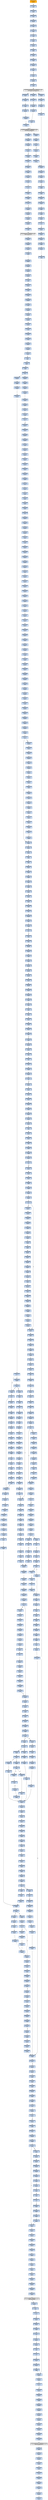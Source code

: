 strict digraph G {
	graph [bgcolor=transparent,
		name=G
	];
	node [color=lightsteelblue,
		fillcolor=lightsteelblue,
		shape=rectangle,
		style=filled
	];
	"0x00591ea0"	[label="0x00591ea0
jb"];
	"0x00591ed3"	[label="0x00591ed3
movl"];
	"0x00591ea0" -> "0x00591ed3"	[color="#000000",
		label=T];
	"0x00591ea2"	[label="0x00591ea2
movl"];
	"0x00591ea0" -> "0x00591ea2"	[color="#000000",
		label=F];
	"0x00591855"	[label="0x00591855
movl"];
	"0x0059185c"	[label="0x0059185c
cmpl"];
	"0x00591855" -> "0x0059185c"	[color="#000000"];
	"0x00591a3b"	[label="0x00591a3b
jae"];
	"0x00591a3d"	[label="0x00591a3d
movl"];
	"0x00591a3b" -> "0x00591a3d"	[color="#000000",
		label=F];
	"0x00591a44"	[label="0x00591a44
cmpl"];
	"0x00591a3b" -> "0x00591a44"	[color="#000000",
		label=T];
	"0x00591001"	[color=lightgrey,
		fillcolor=orange,
		label="0x00591001
pusha"];
	"0x00591002"	[label="0x00591002
call"];
	"0x00591001" -> "0x00591002"	[color="#000000"];
	"0x005917fb"	[label="0x005917fb
subl"];
	"0x005917fd"	[label="0x005917fd
andl"];
	"0x005917fb" -> "0x005917fd"	[color="#000000"];
	"0x00591943"	[label="0x00591943
cmpl"];
	"0x00591949"	[label="0x00591949
je"];
	"0x00591943" -> "0x00591949"	[color="#000000"];
	"0x005919be"	[label="0x005919be
movl"];
	"0x005919c0"	[label="0x005919c0
movb"];
	"0x005919be" -> "0x005919c0"	[color="#000000"];
	"0x00591d3c"	[label="0x00591d3c
movl"];
	"0x00591d3e"	[label="0x00591d3e
movl"];
	"0x00591d3c" -> "0x00591d3e"	[color="#000000"];
	"0x00591a5f"	[label="0x00591a5f
movl"];
	"0x00591a62"	[label="0x00591a62
movl"];
	"0x00591a5f" -> "0x00591a62"	[color="#000000"];
	"0x00591cff"	[label="0x00591cff
ret"];
	"0x00591e18"	[label="0x00591e18
movb"];
	"0x00591cff" -> "0x00591e18"	[color="#000000"];
	"0x00591a9b"	[label="0x00591a9b
movb"];
	"0x00591cff" -> "0x00591a9b"	[color="#000000"];
	"0x00591e46"	[label="0x00591e46
movl"];
	"0x00591e49"	[label="0x00591e49
movl"];
	"0x00591e46" -> "0x00591e49"	[color="#000000"];
	"0x00591931"	[label="0x00591931
movl"];
	"0x00591935"	[label="0x00591935
movl"];
	"0x00591931" -> "0x00591935"	[color="#000000"];
	GETMODULEHANDLEA_KERNEL32_DLL	[color=lightgrey,
		fillcolor=lightgrey,
		label="GETMODULEHANDLEA_KERNEL32_DLL
GETMODULEHANDLEA"];
	"0x00591287"	[label="0x00591287
testl"];
	GETMODULEHANDLEA_KERNEL32_DLL -> "0x00591287"	[color="#000000"];
	"0x00416b52"	[label="0x00416b52
testl"];
	GETMODULEHANDLEA_KERNEL32_DLL -> "0x00416b52"	[color="#000000"];
	"0x00591042"	[label="0x00591042
movl"];
	GETMODULEHANDLEA_KERNEL32_DLL -> "0x00591042"	[color="#000000"];
	"0x00591cf8"	[label="0x00591cf8
popl"];
	"0x00591cf9"	[label="0x00591cf9
subl"];
	"0x00591cf8" -> "0x00591cf9"	[color="#000000"];
	"0x00591a65"	[label="0x00591a65
movl"];
	"0x00591a6a"	[label="0x00591a6a
subl"];
	"0x00591a65" -> "0x00591a6a"	[color="#000000"];
	"0x005917ad"	[label="0x005917ad
pushl"];
	"0x005917ae"	[label="0x005917ae
cmpl"];
	"0x005917ad" -> "0x005917ae"	[color="#000000"];
	"0x00591b57"	[label="0x00591b57
movl"];
	"0x00591b59"	[label="0x00591b59
stosb"];
	"0x00591b57" -> "0x00591b59"	[color="#000000"];
	"0x0059111f"	[label="0x0059111f
orl"];
	"0x00591121"	[label="0x00591121
je"];
	"0x0059111f" -> "0x00591121"	[color="#000000"];
	"0x00591375"	[label="0x00591375
movl"];
	"0x00591378"	[label="0x00591378
movl"];
	"0x00591375" -> "0x00591378"	[color="#000000"];
	"0x00591939"	[label="0x00591939
movl"];
	"0x00591935" -> "0x00591939"	[color="#000000"];
	"0x00591ee9"	[label="0x00591ee9
movl"];
	"0x00591eec"	[label="0x00591eec
subl"];
	"0x00591ee9" -> "0x00591eec"	[color="#000000"];
	"0x00591a09"	[label="0x00591a09
movl"];
	"0x00591a0f"	[label="0x00591a0f
movl"];
	"0x00591a09" -> "0x00591a0f"	[color="#000000"];
	"0x00591183"	[label="0x00591183
pushl"];
	"0x00591189"	[label="0x00591189
call"];
	"0x00591183" -> "0x00591189"	[color="#000000"];
	"0x0059139d"	[label="0x0059139d
pushl"];
	"0x0059139e"	[label="0x0059139e
call"];
	"0x0059139d" -> "0x0059139e"	[color="#000000"];
	"0x005919bc"	[label="0x005919bc
jb"];
	"0x005919bc" -> "0x005919be"	[color="#000000",
		label=F];
	"0x005919ee"	[label="0x005919ee
movl"];
	"0x005919bc" -> "0x005919ee"	[color="#000000",
		label=T];
	VIRTUALPROTECT_KERNEL32_DLL	[color=lightgrey,
		fillcolor=lightgrey,
		label="VIRTUALPROTECT_KERNEL32_DLL
VIRTUALPROTECT"];
	"0x005913ff"	[label="0x005913ff
popl"];
	VIRTUALPROTECT_KERNEL32_DLL -> "0x005913ff"	[color="#000000"];
	"0x00591aa8"	[label="0x00591aa8
addl"];
	"0x00591aab"	[label="0x00591aab
shll"];
	"0x00591aa8" -> "0x00591aab"	[color="#000000"];
	"0x005912b1"	[label="0x005912b1
addl"];
	"0x005912b3"	[label="0x005912b3
addl"];
	"0x005912b1" -> "0x005912b3"	[color="#000000"];
	"0x00591cf9" -> "0x00591cff"	[color="#000000"];
	"0x005912ee"	[label="0x005912ee
testl"];
	"0x005912f0"	[label="0x005912f0
popl"];
	"0x005912ee" -> "0x005912f0"	[color="#000000"];
	"0x00591f5b"	[label="0x00591f5b
addl"];
	"0x00591f5d"	[label="0x00591f5d
movl"];
	"0x00591f5b" -> "0x00591f5d"	[color="#000000"];
	"0x0059110e"	[label="0x0059110e
pushl"];
	"0x0059110f"	[label="0x0059110f
pushl"];
	"0x0059110e" -> "0x0059110f"	[color="#000000"];
	"0x0059105f"	[label="0x0059105f
leal"];
	"0x00591062"	[label="0x00591062
jmp"];
	"0x0059105f" -> "0x00591062"	[color="#000000"];
	"0x00591058"	[label="0x00591058
scasb"];
	"0x00591059"	[label="0x00591059
jne"];
	"0x00591058" -> "0x00591059"	[color="#000000"];
	"0x00591e1f"	[label="0x00591e1f
popl"];
	"0x00591e20"	[label="0x00591e20
testb"];
	"0x00591e1f" -> "0x00591e20"	[color="#000000"];
	"0x00591f7a"	[label="0x00591f7a
movl"];
	"0x00591f7e"	[label="0x00591f7e
movl"];
	"0x00591f7a" -> "0x00591f7e"	[color="#000000"];
	"0x00591bb6"	[label="0x00591bb6
jne"];
	"0x00591bc3"	[label="0x00591bc3
xorl"];
	"0x00591bb6" -> "0x00591bc3"	[color="#000000",
		label=T];
	"0x00591abd"	[label="0x00591abd
pushl"];
	"0x00591ac2"	[label="0x00591ac2
call"];
	"0x00591abd" -> "0x00591ac2"	[color="#000000"];
	"0x005917ce"	[label="0x005917ce
andl"];
	"0x005917d4"	[label="0x005917d4
orl"];
	"0x005917ce" -> "0x005917d4"	[color="#000000"];
	"0x00591a86"	[label="0x00591a86
pushl"];
	"0x00591a87"	[label="0x00591a87
movl"];
	"0x00591a86" -> "0x00591a87"	[color="#000000"];
	"0x005919e6"	[label="0x005919e6
movl"];
	"0x005919e9"	[label="0x005919e9
cmpl"];
	"0x005919e6" -> "0x005919e9"	[color="#000000"];
	"0x0059193d"	[label="0x0059193d
jge"];
	"0x00591939" -> "0x0059193d"	[color="#000000"];
	"0x005919b5"	[label="0x005919b5
pushl"];
	"0x005919b6"	[label="0x005919b6
movl"];
	"0x005919b5" -> "0x005919b6"	[color="#000000"];
	"0x005912f1"	[label="0x005912f1
jne"];
	"0x00591365"	[label="0x00591365
movl"];
	"0x005912f1" -> "0x00591365"	[color="#000000",
		label=T];
	"0x00591a58"	[label="0x00591a58
movl"];
	"0x00591a5a"	[label="0x00591a5a
movl"];
	"0x00591a58" -> "0x00591a5a"	[color="#000000"];
	"0x00591416"	[label="0x00591416
jne"];
	"0x00591420"	[label="0x00591420
pushl"];
	"0x00591416" -> "0x00591420"	[color="#000000",
		label=T];
	"0x00591907"	[label="0x00591907
movw"];
	"0x0059190a"	[label="0x0059190a
shrl"];
	"0x00591907" -> "0x0059190a"	[color="#000000"];
	"0x00591a8b"	[label="0x00591a8b
xorl"];
	"0x00591a8d"	[label="0x00591a8d
leal"];
	"0x00591a8b" -> "0x00591a8d"	[color="#000000"];
	VIRTUALFREE_KERNEL32_DLL	[color=lightgrey,
		fillcolor=lightgrey,
		label="VIRTUALFREE_KERNEL32_DLL
VIRTUALFREE"];
	"0x005911a8"	[label="0x005911a8
movl"];
	VIRTUALFREE_KERNEL32_DLL -> "0x005911a8"	[color="#000000"];
	"0x00591b72"	[label="0x00591b72
pushl"];
	"0x00591b74"	[label="0x00591b74
movl"];
	"0x00591b72" -> "0x00591b74"	[color="#000000"];
	"0x005919d3"	[label="0x005919d3
andl"];
	"0x005919d9"	[label="0x005919d9
orl"];
	"0x005919d3" -> "0x005919d9"	[color="#000000"];
	"0x0059198f"	[label="0x0059198f
leal"];
	"0x00591993"	[label="0x00591993
incl"];
	"0x0059198f" -> "0x00591993"	[color="#000000"];
	"0x005919a4"	[label="0x005919a4
movb"];
	"0x005919a6"	[label="0x005919a6
popl"];
	"0x005919a4" -> "0x005919a6"	[color="#000000"];
	"0x005918f8"	[label="0x005918f8
movb"];
	"0x005918fa"	[label="0x005918fa
movl"];
	"0x005918f8" -> "0x005918fa"	[color="#000000"];
	"0x00591a42"	[label="0x00591a42
jmp"];
	"0x00591a3d" -> "0x00591a42"	[color="#000000"];
	"0x005917bd"	[label="0x005917bd
incl"];
	"0x005917be"	[label="0x005917be
movb"];
	"0x005917bd" -> "0x005917be"	[color="#000000"];
	"0x00591806"	[label="0x00591806
popl"];
	"0x00591807"	[label="0x00591807
movl"];
	"0x00591806" -> "0x00591807"	[color="#000000"];
	"0x00591a11"	[label="0x00591a11
shrl"];
	"0x00591a0f" -> "0x00591a11"	[color="#000000"];
	"0x00591a6f"	[label="0x00591a6f
shrl"];
	"0x00591a71"	[label="0x00591a71
movl"];
	"0x00591a6f" -> "0x00591a71"	[color="#000000"];
	"0x0059188e"	[label="0x0059188e
movl"];
	"0x00591892"	[label="0x00591892
movl"];
	"0x0059188e" -> "0x00591892"	[color="#000000"];
	"0x00591f16"	[label="0x00591f16
movl"];
	"0x00591f1c"	[label="0x00591f1c
movl"];
	"0x00591f16" -> "0x00591f1c"	[color="#000000"];
	"0x00591e29"	[label="0x00591e29
jb"];
	"0x00591e9c"	[label="0x00591e9c
cmpl"];
	"0x00591e29" -> "0x00591e9c"	[color="#000000",
		label=T];
	"0x00591e2b"	[label="0x00591e2b
movl"];
	"0x00591e29" -> "0x00591e2b"	[color="#000000",
		label=F];
	"0x0059199d"	[label="0x0059199d
cmpl"];
	"0x0059199f"	[label="0x0059199f
jb"];
	"0x0059199d" -> "0x0059199f"	[color="#000000"];
	"0x0059105b"	[label="0x0059105b
cmpb"];
	"0x00591059" -> "0x0059105b"	[color="#000000",
		label=F];
	"0x00591f45"	[label="0x00591f45
jae"];
	"0x00591f47"	[label="0x00591f47
movl"];
	"0x00591f45" -> "0x00591f47"	[color="#000000",
		label=F];
	"0x005910be"	[label="0x005910be
call"];
	VIRTUALALLOC_KERNEL32_DLL	[color=lightgrey,
		fillcolor=lightgrey,
		label="VIRTUALALLOC_KERNEL32_DLL
VIRTUALALLOC"];
	"0x005910be" -> VIRTUALALLOC_KERNEL32_DLL	[color="#000000"];
	"0x0059189a"	[label="0x0059189a
movl"];
	"0x0059189e"	[label="0x0059189e
leal"];
	"0x0059189a" -> "0x0059189e"	[color="#000000"];
	"0x00591996"	[label="0x00591996
movl"];
	"0x0059199c"	[label="0x0059199c
incl"];
	"0x00591996" -> "0x0059199c"	[color="#000000"];
	"0x0059117b"	[label="0x0059117b
popl"];
	"0x0059117c"	[label="0x0059117c
pushl"];
	"0x0059117b" -> "0x0059117c"	[color="#000000"];
	"0x00591802"	[label="0x00591802
shrl"];
	"0x005917fd" -> "0x00591802"	[color="#000000"];
	"0x0059104d"	[label="0x0059104d
pushl"];
	"0x0059104e"	[label="0x0059104e
pushl"];
	"0x0059104d" -> "0x0059104e"	[color="#000000"];
	"0x0059124f"	[label="0x0059124f
orl"];
	"0x00591251"	[label="0x00591251
je"];
	"0x0059124f" -> "0x00591251"	[color="#000000"];
	"0x00591103"	[label="0x00591103
cmpb"];
	"0x00591106"	[label="0x00591106
jne"];
	"0x00591103" -> "0x00591106"	[color="#000000"];
	"0x00591367"	[label="0x00591367
addl"];
	"0x00591365" -> "0x00591367"	[color="#000000"];
	"0x00591e78"	[label="0x00591e78
movl"];
	"0x00591e7d"	[label="0x00591e7d
movl"];
	"0x00591e78" -> "0x00591e7d"	[color="#000000"];
	"0x00591161"	[label="0x00591161
movl"];
	"0x00591163"	[label="0x00591163
addl"];
	"0x00591161" -> "0x00591163"	[color="#000000"];
	"0x005919fb"	[label="0x005919fb
shrl"];
	"0x005919fd"	[label="0x005919fd
movl"];
	"0x005919fb" -> "0x005919fd"	[color="#000000"];
	"0x00591a6c"	[label="0x00591a6c
subl"];
	"0x00591a6e"	[label="0x00591a6e
popl"];
	"0x00591a6c" -> "0x00591a6e"	[color="#000000"];
	"0x005919b1"	[label="0x005919b1
pushl"];
	"0x005919b2"	[label="0x005919b2
pushl"];
	"0x005919b1" -> "0x005919b2"	[color="#000000"];
	"0x00591ba8"	[label="0x00591ba8
leal"];
	"0x00591bac"	[label="0x00591bac
pushl"];
	"0x00591ba8" -> "0x00591bac"	[color="#000000"];
	"0x00591f61"	[label="0x00591f61
movl"];
	"0x00591f63"	[label="0x00591f63
jmp"];
	"0x00591f61" -> "0x00591f63"	[color="#000000"];
	"0x005918dc"	[label="0x005918dc
movl"];
	"0x005918e0"	[label="0x005918e0
movl"];
	"0x005918dc" -> "0x005918e0"	[color="#000000"];
	"0x00591e18" -> "0x00591e1f"	[color="#000000"];
	"0x00591014"	[label="0x00591014
popl"];
	"0x00591015"	[label="0x00591015
movl"];
	"0x00591014" -> "0x00591015"	[color="#000000"];
	"0x00591e5c"	[label="0x00591e5c
cmpl"];
	"0x00591e5f"	[label="0x00591e5f
movl"];
	"0x00591e5c" -> "0x00591e5f"	[color="#000000"];
	"0x00591110"	[label="0x00591110
pushl"];
	"0x0059110f" -> "0x00591110"	[color="#000000"];
	"0x005912aa"	[label="0x005912aa
testl"];
	"0x005912ac"	[label="0x005912ac
jne"];
	"0x005912aa" -> "0x005912ac"	[color="#000000"];
	"0x0059180f"	[label="0x0059180f
movl"];
	"0x00591813"	[label="0x00591813
movl"];
	"0x0059180f" -> "0x00591813"	[color="#000000"];
	"0x00591b12"	[label="0x00591b12
movl"];
	"0x00591b14"	[label="0x00591b14
movl"];
	"0x00591b12" -> "0x00591b14"	[color="#000000"];
	"0x00591111"	[label="0x00591111
pushl"];
	"0x00591110" -> "0x00591111"	[color="#000000"];
	"0x005912a8"	[label="0x005912a8
movl"];
	"0x005912a8" -> "0x005912aa"	[color="#000000"];
	"0x00591189" -> VIRTUALFREE_KERNEL32_DLL	[color="#000000"];
	"0x00591172"	[label="0x00591172
repz"];
	"0x00591174"	[label="0x00591174
movl"];
	"0x00591172" -> "0x00591174"	[color="#000000"];
	"0x005918a1"	[label="0x005918a1
movl"];
	"0x005918a5"	[label="0x005918a5
movl"];
	"0x005918a1" -> "0x005918a5"	[color="#000000"];
	"0x00591e90"	[label="0x00591e90
call"];
	"0x005919b0"	[label="0x005919b0
pushl"];
	"0x00591e90" -> "0x005919b0"	[color="#000000"];
	"0x0059185e"	[label="0x0059185e
movl"];
	"0x0059185c" -> "0x0059185e"	[color="#000000"];
	"0x005910fb"	[label="0x005910fb
pushl"];
	"0x005910fc"	[label="0x005910fc
call"];
	"0x005910fb" -> "0x005910fc"	[color="#000000"];
	"0x00591a4e"	[label="0x00591a4e
jmp"];
	"0x00591a4e" -> "0x00591a58"	[color="#000000"];
	"0x00591f03"	[label="0x00591f03
testl"];
	"0x00591f05"	[label="0x00591f05
je"];
	"0x00591f03" -> "0x00591f05"	[color="#000000"];
	"0x00416b5c"	[label="0x00416b5c
call"];
	GETPROCADDRESS_KERNEL32_DLL	[color=lightgrey,
		fillcolor=lightgrey,
		label="GETPROCADDRESS_KERNEL32_DLL
GETPROCADDRESS"];
	"0x00416b5c" -> GETPROCADDRESS_KERNEL32_DLL	[color="#000000"];
	"0x00591ca3"	[label="0x00591ca3
testb"];
	"0x00591ca5"	[label="0x00591ca5
jne"];
	"0x00591ca3" -> "0x00591ca5"	[color="#000000"];
	"0x00591a6a" -> "0x00591a6c"	[color="#000000"];
	"0x00591a75"	[label="0x00591a75
addl"];
	"0x00591a71" -> "0x00591a75"	[color="#000000"];
	"0x005911c6"	[label="0x005911c6
subl"];
	"0x005911c8"	[label="0x005911c8
je"];
	"0x005911c6" -> "0x005911c8"	[color="#000000"];
	"0x005917eb"	[label="0x005917eb
movl"];
	"0x005917ee"	[label="0x005917ee
movl"];
	"0x005917eb" -> "0x005917ee"	[color="#000000"];
	"0x00591b6c"	[label="0x00591b6c
pushl"];
	"0x00591b6d"	[label="0x00591b6d
pushl"];
	"0x00591b6c" -> "0x00591b6d"	[color="#000000"];
	"0x00591ab3"	[label="0x00591ab3
jb"];
	"0x00591ab5"	[label="0x00591ab5
movl"];
	"0x00591ab3" -> "0x00591ab5"	[color="#000000",
		label=F];
	"0x00591cf2"	[label="0x00591cf2
call"];
	"0x00591cf2" -> "0x00591cf8"	[color="#000000"];
	"0x00591ee0"	[label="0x00591ee0
addl"];
	"0x00591ee2"	[label="0x00591ee2
shrl"];
	"0x00591ee0" -> "0x00591ee2"	[color="#000000"];
	"0x0059126f"	[label="0x0059126f
addl"];
	"0x00591271"	[label="0x00591271
movl"];
	"0x0059126f" -> "0x00591271"	[color="#000000"];
	"0x005910a1"	[label="0x005910a1
leal"];
	"0x005910a7"	[label="0x005910a7
cmpl"];
	"0x005910a1" -> "0x005910a7"	[color="#000000"];
	"0x00591cea"	[label="0x00591cea
popl"];
	"0x00591ceb"	[label="0x00591ceb
addl"];
	"0x00591cea" -> "0x00591ceb"	[color="#000000"];
	"0x0059186d"	[label="0x0059186d
leal"];
	"0x00591871"	[label="0x00591871
incl"];
	"0x0059186d" -> "0x00591871"	[color="#000000"];
	"0x005917e5"	[label="0x005917e5
jae"];
	"0x005917e7"	[label="0x005917e7
popl"];
	"0x005917e5" -> "0x005917e7"	[color="#000000",
		label=F];
	"0x0059105d"	[label="0x0059105d
jne"];
	"0x0059105b" -> "0x0059105d"	[color="#000000"];
	"0x005917a8"	[label="0x005917a8
movl"];
	"0x005917a8" -> "0x005917ad"	[color="#000000"];
	"0x00591872"	[label="0x00591872
incl"];
	"0x00591873"	[label="0x00591873
cmpl"];
	"0x00591872" -> "0x00591873"	[color="#000000"];
	"0x005918fe"	[label="0x005918fe
movl"];
	"0x00591900"	[label="0x00591900
movl"];
	"0x005918fe" -> "0x00591900"	[color="#000000"];
	"0x0059101a"	[label="0x0059101a
addl"];
	"0x0059101c"	[label="0x0059101c
subl"];
	"0x0059101a" -> "0x0059101c"	[color="#000000"];
	"0x005917f4"	[label="0x005917f4
shrl"];
	"0x005917f6"	[label="0x005917f6
movl"];
	"0x005917f4" -> "0x005917f6"	[color="#000000"];
	"0x0059198b"	[label="0x0059198b
movl"];
	"0x0059198b" -> "0x0059198f"	[color="#000000"];
	"0x005919e4"	[label="0x005919e4
movl"];
	"0x005919e4" -> "0x005919e6"	[color="#000000"];
	"0x00591f6e"	[label="0x00591f6e
je"];
	"0x00591f70"	[label="0x00591f70
cmpl"];
	"0x00591f6e" -> "0x00591f70"	[color="#000000",
		label=F];
	"0x00591871" -> "0x00591872"	[color="#000000"];
	"0x00591eab"	[label="0x00591eab
movb"];
	"0x00591ead"	[label="0x00591ead
incl"];
	"0x00591eab" -> "0x00591ead"	[color="#000000"];
	"0x00591b76"	[label="0x00591b76
call"];
	"0x00591b74" -> "0x00591b76"	[color="#000000"];
	"0x005917e3"	[label="0x005917e3
cmpl"];
	"0x005917e3" -> "0x005917e5"	[color="#000000"];
	"0x00591108"	[label="0x00591108
incb"];
	"0x00591108" -> "0x0059110e"	[color="#000000"];
	"0x00591106" -> "0x00591108"	[color="#000000",
		label=F];
	"0x00591155"	[label="0x00591155
jmp"];
	"0x00591106" -> "0x00591155"	[color="#000000",
		label=T];
	"0x005917a4"	[label="0x005917a4
pushl"];
	"0x00591b76" -> "0x005917a4"	[color="#000000"];
	"0x0059180b"	[label="0x0059180b
popl"];
	"0x0059180c"	[label="0x0059180c
ret"];
	"0x0059180b" -> "0x0059180c"	[color="#000000"];
	"0x00591f49"	[label="0x00591f49
subl"];
	"0x00591f4b"	[label="0x00591f4b
incl"];
	"0x00591f49" -> "0x00591f4b"	[color="#000000"];
	"0x00591f89"	[label="0x00591f89
ret"];
	"0x00591718"	[label="0x00591718
testb"];
	"0x00591f89" -> "0x00591718"	[color="#000000"];
	"0x00591f43"	[label="0x00591f43
movl"];
	"0x00591f43" -> "0x00591f45"	[color="#000000"];
	"0x00591862"	[label="0x00591862
jbe"];
	"0x0059185e" -> "0x00591862"	[color="#000000"];
	"0x00591d3b"	[label="0x00591d3b
incl"];
	"0x00591d3b" -> "0x00591d3c"	[color="#000000"];
	"0x00591289"	[label="0x00591289
jne"];
	"0x00591287" -> "0x00591289"	[color="#000000"];
	"0x005919f1"	[label="0x005919f1
movl"];
	"0x005919f4"	[label="0x005919f4
movl"];
	"0x005919f1" -> "0x005919f4"	[color="#000000"];
	"0x005912b9"	[label="0x005912b9
movl"];
	"0x005912b3" -> "0x005912b9"	[color="#000000"];
	"0x00591a16"	[label="0x00591a16
movb"];
	"0x00591a19"	[label="0x00591a19
movl"];
	"0x00591a16" -> "0x00591a19"	[color="#000000"];
	"0x005919c7"	[label="0x005919c7
movl"];
	"0x005919c9"	[label="0x005919c9
movl"];
	"0x005919c7" -> "0x005919c9"	[color="#000000"];
	"0x00591153"	[label="0x00591153
popl"];
	"0x00591154"	[label="0x00591154
popl"];
	"0x00591153" -> "0x00591154"	[color="#000000"];
	"0x00591cb9"	[label="0x00591cb9
xorl"];
	"0x00591cbb"	[label="0x00591cbb
cmpb"];
	"0x00591cb9" -> "0x00591cbb"	[color="#000000"];
	"0x00591e4c"	[label="0x00591e4c
movl"];
	"0x00591e50"	[label="0x00591e50
andl"];
	"0x00591e4c" -> "0x00591e50"	[color="#000000"];
	"0x0059184d"	[label="0x0059184d
leal"];
	"0x00591851"	[label="0x00591851
xorl"];
	"0x0059184d" -> "0x00591851"	[color="#000000"];
	"0x00591022"	[label="0x00591022
cmpl"];
	"0x00591029"	[label="0x00591029
movl"];
	"0x00591022" -> "0x00591029"	[color="#000000"];
	"0x00591aa3"	[label="0x00591aa3
movl"];
	"0x00591aa3" -> "0x00591aa8"	[color="#000000"];
	"0x00591abc"	[label="0x00591abc
pushl"];
	"0x00591abc" -> "0x00591abd"	[color="#000000"];
	"0x00591ce8"	[label="0x00591ce8
movb"];
	"0x00591ce8" -> "0x00591cea"	[color="#000000"];
	"0x00591882"	[label="0x00591882
movl"];
	"0x00591885"	[label="0x00591885
movl"];
	"0x00591882" -> "0x00591885"	[color="#000000"];
	"0x0059193d" -> "0x00591943"	[color="#000000",
		label=F];
	"0x00591af1"	[label="0x00591af1
movl"];
	"0x00591af7"	[label="0x00591af7
popl"];
	"0x00591af1" -> "0x00591af7"	[color="#000000"];
	"0x005919d0"	[label="0x005919d0
shll"];
	"0x005919d0" -> "0x005919d3"	[color="#000000"];
	"0x005919c2"	[label="0x005919c2
incl"];
	"0x005919c0" -> "0x005919c2"	[color="#000000"];
	"0x00591aa2"	[label="0x00591aa2
popl"];
	"0x00591aa2" -> "0x00591aa3"	[color="#000000"];
	"0x00591e82"	[label="0x00591e82
andl"];
	"0x00591e88"	[label="0x00591e88
shrl"];
	"0x00591e82" -> "0x00591e88"	[color="#000000"];
	"0x005916d7"	[label="0x005916d7
call"];
	"0x00591a84"	[label="0x00591a84
pushl"];
	"0x005916d7" -> "0x00591a84"	[color="#000000"];
	"0x005917de"	[label="0x005917de
movl"];
	"0x005917e0"	[label="0x005917e0
movl"];
	"0x005917de" -> "0x005917e0"	[color="#000000"];
	"0x00591400"	[label="0x00591400
movl"];
	"0x00591405"	[label="0x00591405
pushl"];
	"0x00591400" -> "0x00591405"	[color="#000000"];
	"0x00591a27"	[label="0x00591a27
addl"];
	"0x00591a2a"	[label="0x00591a2a
jmp"];
	"0x00591a27" -> "0x00591a2a"	[color="#000000"];
	"0x0059183b"	[label="0x0059183b
pushl"];
	"0x0059183c"	[label="0x0059183c
pushl"];
	"0x0059183b" -> "0x0059183c"	[color="#000000"];
	"0x00591ce6"	[label="0x00591ce6
popl"];
	"0x00591ce7"	[label="0x00591ce7
popl"];
	"0x00591ce6" -> "0x00591ce7"	[color="#000000"];
	"0x0059115f"	[label="0x0059115f
movl"];
	"0x00591155" -> "0x0059115f"	[color="#000000"];
	"0x0059108d"	[label="0x0059108d
movl"];
	"0x00591093"	[label="0x00591093
orl"];
	"0x0059108d" -> "0x00591093"	[color="#000000"];
	"0x0059189e" -> "0x005918a1"	[color="#000000"];
	"0x00591ab9"	[label="0x00591ab9
leal"];
	"0x00591ab9" -> "0x00591abc"	[color="#000000"];
	"0x005917c2"	[label="0x005917c2
movl"];
	"0x005917c4"	[label="0x005917c4
movl"];
	"0x005917c2" -> "0x005917c4"	[color="#000000"];
	"0x00591bad"	[label="0x00591bad
movl"];
	"0x00591baf"	[label="0x00591baf
call"];
	"0x00591bad" -> "0x00591baf"	[color="#000000"];
	"0x00591243"	[label="0x00591243
movl"];
	"0x005911c8" -> "0x00591243"	[color="#000000",
		label=T];
	"0x00591b49"	[label="0x00591b49
movl"];
	"0x00591b4f"	[label="0x00591b4f
movl"];
	"0x00591b49" -> "0x00591b4f"	[color="#000000"];
	"0x00416b54"	[label="0x00416b54
je"];
	"0x00416b52" -> "0x00416b54"	[color="#000000"];
	"0x00591a5d"	[label="0x00591a5d
addl"];
	"0x00591a5a" -> "0x00591a5d"	[color="#000000"];
	"0x00591e55"	[label="0x00591e55
addl"];
	"0x00591e58"	[label="0x00591e58
orl"];
	"0x00591e55" -> "0x00591e58"	[color="#000000"];
	"0x0059100a"	[label="0x0059100a
popl"];
	"0x00591002" -> "0x0059100a"	[color="#000000"];
	"0x00591415"	[label="0x00591415
popa"];
	"0x00591415" -> "0x00591416"	[color="#000000"];
	"0x00591f81"	[label="0x00591f81
popl"];
	"0x00591f82"	[label="0x00591f82
popl"];
	"0x00591f81" -> "0x00591f82"	[color="#000000"];
	"0x005917f6" -> "0x005917fb"	[color="#000000"];
	"0x00591efc"	[label="0x00591efc
movl"];
	"0x00591efc" -> "0x00591f03"	[color="#000000"];
	"0x00591a82"	[label="0x00591a82
popl"];
	"0x00591a83"	[label="0x00591a83
ret"];
	"0x00591a82" -> "0x00591a83"	[color="#000000"];
	"0x00591a1d"	[label="0x00591a1d
cmpl"];
	"0x00591a20"	[label="0x00591a20
jae"];
	"0x00591a1d" -> "0x00591a20"	[color="#000000"];
	"0x0059196d"	[label="0x0059196d
movb"];
	"0x00591970"	[label="0x00591970
testb"];
	"0x0059196d" -> "0x00591970"	[color="#000000"];
	"0x00591cc9"	[label="0x00591cc9
jb"];
	"0x00591ccb"	[label="0x00591ccb
jmp"];
	"0x00591cc9" -> "0x00591ccb"	[color="#000000",
		label=F];
	"0x0059138f"	[label="0x0059138f
movl"];
	"0x00591392"	[label="0x00591392
addl"];
	"0x0059138f" -> "0x00591392"	[color="#000000"];
	"0x0059104f"	[label="0x0059104f
call"];
	"0x0059104f" -> GETPROCADDRESS_KERNEL32_DLL	[color="#000000"];
	"0x00591f51"	[label="0x00591f51
movl"];
	"0x00591f53"	[label="0x00591f53
cmpl"];
	"0x00591f51" -> "0x00591f53"	[color="#000000"];
	"0x00591cb2"	[label="0x00591cb2
movb"];
	"0x00591ca5" -> "0x00591cb2"	[color="#000000",
		label=T];
	"0x00591181"	[label="0x00591181
pushl"];
	"0x0059117c" -> "0x00591181"	[color="#000000"];
	"0x005917f2"	[label="0x005917f2
subl"];
	"0x005917ee" -> "0x005917f2"	[color="#000000"];
	"0x00591b0d"	[label="0x00591b0d
movl"];
	"0x00591b0f"	[label="0x00591b0f
leal"];
	"0x00591b0d" -> "0x00591b0f"	[color="#000000"];
	"0x00591b2a"	[label="0x00591b2a
movl"];
	"0x00591b30"	[label="0x00591b30
xorl"];
	"0x00591b2a" -> "0x00591b30"	[color="#000000"];
	"0x00591ed6"	[label="0x00591ed6
movl"];
	"0x00591ed9"	[label="0x00591ed9
movl"];
	"0x00591ed6" -> "0x00591ed9"	[color="#000000"];
	"0x0059192b"	[label="0x0059192b
addl"];
	"0x0059192e"	[label="0x0059192e
cmpl"];
	"0x0059192b" -> "0x0059192e"	[color="#000000"];
	"0x00591b98"	[label="0x00591b98
movb"];
	"0x0059180c" -> "0x00591b98"	[color="#000000"];
	"0x00591f14"	[label="0x00591f14
jmp"];
	"0x00591f31"	[label="0x00591f31
movl"];
	"0x00591f14" -> "0x00591f31"	[color="#000000"];
	"0x005917a7"	[label="0x005917a7
pushl"];
	"0x005917a7" -> "0x005917a8"	[color="#000000"];
	"0x005917f2" -> "0x005917f4"	[color="#000000"];
	"0x00591915"	[label="0x00591915
andl"];
	"0x00591918"	[label="0x00591918
repz"];
	"0x00591915" -> "0x00591918"	[color="#000000"];
	"0x00591834"	[label="0x00591834
subl"];
	"0x00591baf" -> "0x00591834"	[color="#000000"];
	"0x00591055"	[label="0x00591055
stosl"];
	"0x00591056"	[label="0x00591056
movb"];
	"0x00591055" -> "0x00591056"	[color="#000000"];
	"0x00591f3e"	[label="0x00591f3e
leal"];
	"0x00591f41"	[label="0x00591f41
cmpl"];
	"0x00591f3e" -> "0x00591f41"	[color="#000000"];
	"0x00591f85"	[label="0x00591f85
popl"];
	"0x00591f86"	[label="0x00591f86
addl"];
	"0x00591f85" -> "0x00591f86"	[color="#000000"];
	"0x00416b56"	[label="0x00416b56
pushl"];
	"0x00416b54" -> "0x00416b56"	[color="#000000",
		label=F];
	"0x005919a2"	[label="0x005919a2
popl"];
	"0x005919a3"	[label="0x005919a3
popl"];
	"0x005919a2" -> "0x005919a3"	[color="#000000"];
	"0x00591264"	[label="0x00591264
movl"];
	"0x00591269"	[label="0x00591269
movl"];
	"0x00591264" -> "0x00591269"	[color="#000000"];
	"0x005919ec"	[label="0x005919ec
jae"];
	"0x005919ec" -> "0x005919ee"	[color="#000000",
		label=F];
	"0x00591e8a"	[label="0x00591e8a
leal"];
	"0x00591e8a" -> "0x00591e90"	[color="#000000"];
	"0x00591efa"	[label="0x00591efa
jae"];
	"0x00591efa" -> "0x00591f16"	[color="#000000",
		label=T];
	"0x00591efa" -> "0x00591efc"	[color="#000000",
		label=F];
	"0x0059180a"	[label="0x0059180a
popl"];
	"0x0059180a" -> "0x0059180b"	[color="#000000"];
	"0x0059197a"	[label="0x0059197a
andl"];
	"0x0059197f"	[label="0x0059197f
movl"];
	"0x0059197a" -> "0x0059197f"	[color="#000000"];
	"0x00591aff"	[label="0x00591aff
ret"];
	"0x005916dc"	[label="0x005916dc
movl"];
	"0x00591aff" -> "0x005916dc"	[color="#000000"];
	"0x00591397"	[label="0x00591397
pushl"];
	"0x00591398"	[label="0x00591398
pushl"];
	"0x00591397" -> "0x00591398"	[color="#000000"];
	"0x00591cde"	[label="0x00591cde
movl"];
	"0x00591ce3"	[label="0x00591ce3
repz"];
	"0x00591cde" -> "0x00591ce3"	[color="#000000"];
	"0x00591249"	[label="0x00591249
movl"];
	"0x00591249" -> "0x0059124f"	[color="#000000"];
	"0x00591e9c" -> "0x00591ea0"	[color="#000000"];
	"0x00591e97"	[label="0x00591e97
leal"];
	"0x00591e9a"	[label="0x00591e9a
jmp"];
	"0x00591e97" -> "0x00591e9a"	[color="#000000"];
	"0x00591e49" -> "0x00591e4c"	[color="#000000"];
	"0x00591eb5"	[label="0x00591eb5
movl"];
	"0x00591eb8"	[label="0x00591eb8
movl"];
	"0x00591eb5" -> "0x00591eb8"	[color="#000000"];
	"0x00591ce5"	[label="0x00591ce5
popl"];
	"0x00591ce3" -> "0x00591ce5"	[color="#000000"];
	"0x005910fa"	[label="0x005910fa
pushl"];
	"0x005910fa" -> "0x005910fb"	[color="#000000"];
	"0x00591ce7" -> "0x00591ce8"	[color="#000000"];
	"0x00591b55"	[label="0x00591b55
repz"];
	"0x00591b4f" -> "0x00591b55"	[color="#000000"];
	"0x00591152"	[label="0x00591152
popl"];
	"0x00591152" -> "0x00591153"	[color="#000000"];
	"0x0059171a"	[label="0x0059171a
jne"];
	"0x00591718" -> "0x0059171a"	[color="#000000"];
	"0x00591929"	[label="0x00591929
incl"];
	"0x0059192a"	[label="0x0059192a
decl"];
	"0x00591929" -> "0x0059192a"	[color="#000000"];
	"0x00591a31"	[label="0x00591a31
movl"];
	"0x00591a36"	[label="0x00591a36
jmp"];
	"0x00591a31" -> "0x00591a36"	[color="#000000"];
	"0x00591a47"	[label="0x00591a47
jae"];
	"0x00591a49"	[label="0x00591a49
movl"];
	"0x00591a47" -> "0x00591a49"	[color="#000000",
		label=F];
	"0x00591cd4"	[label="0x00591cd4
movl"];
	"0x00591ccb" -> "0x00591cd4"	[color="#000000"];
	"0x00591b1b"	[label="0x00591b1b
movl"];
	"0x00591b14" -> "0x00591b1b"	[color="#000000"];
	"0x00591aad"	[label="0x00591aad
addl"];
	"0x00591aab" -> "0x00591aad"	[color="#000000"];
	"0x00591972"	[label="0x00591972
je"];
	"0x00591970" -> "0x00591972"	[color="#000000"];
	"0x00591b6a"	[label="0x00591b6a
movl"];
	"0x00591b6a" -> "0x00591b6c"	[color="#000000"];
	"0x00591d3a"	[label="0x00591d3a
incl"];
	"0x00591d3a" -> "0x00591d3b"	[color="#000000"];
	"0x0059116f"	[label="0x0059116f
sarl"];
	"0x0059116f" -> "0x00591172"	[color="#000000"];
	"0x0059195a"	[label="0x0059195a
movl"];
	"0x00591949" -> "0x0059195a"	[color="#000000",
		label=T];
	"0x005918c1"	[label="0x005918c1
movl"];
	"0x005918c4"	[label="0x005918c4
movl"];
	"0x005918c1" -> "0x005918c4"	[color="#000000"];
	"0x00591a5d" -> "0x00591a5f"	[color="#000000"];
	"0x00591f0d"	[label="0x00591f0d
movl"];
	"0x00591f0d" -> "0x00591f14"	[color="#000000"];
	"0x00591a95"	[label="0x00591a95
pushl"];
	"0x00591a96"	[label="0x00591a96
call"];
	"0x00591a95" -> "0x00591a96"	[color="#000000"];
	"0x005916c8"	[label="0x005916c8
movl"];
	"0x005916cc"	[label="0x005916cc
subl"];
	"0x005916c8" -> "0x005916cc"	[color="#000000"];
	"0x005919f9"	[label="0x005919f9
subl"];
	"0x005919f4" -> "0x005919f9"	[color="#000000"];
	"0x005911ba"	[label="0x005911ba
movl"];
	"0x005911c0"	[label="0x005911c0
movl"];
	"0x005911ba" -> "0x005911c0"	[color="#000000"];
	"0x00591048"	[label="0x00591048
movl"];
	"0x00591042" -> "0x00591048"	[color="#000000"];
	"0x005916f0"	[label="0x005916f0
call"];
	"0x00591b02"	[label="0x00591b02
movl"];
	"0x005916f0" -> "0x00591b02"	[color="#000000"];
	"0x00591962"	[label="0x00591962
testl"];
	"0x00591964"	[label="0x00591964
jbe"];
	"0x00591962" -> "0x00591964"	[color="#000000"];
	"0x00591729"	[label="0x00591729
addl"];
	"0x0059172f"	[label="0x0059172f
ret"];
	"0x00591729" -> "0x0059172f"	[color="#000000"];
	"0x00591b9d"	[label="0x00591b9d
cmpl"];
	"0x00591ba0"	[label="0x00591ba0
jb"];
	"0x00591b9d" -> "0x00591ba0"	[color="#000000"];
	"0x00591a2c"	[label="0x00591a2c
cmpl"];
	"0x00591a2f"	[label="0x00591a2f
jae"];
	"0x00591a2c" -> "0x00591a2f"	[color="#000000"];
	"0x00591e3c"	[label="0x00591e3c
shll"];
	"0x00591e3f"	[label="0x00591e3f
movb"];
	"0x00591e3c" -> "0x00591e3f"	[color="#000000"];
	"0x005919a3" -> "0x005919a4"	[color="#000000"];
	"0x00591ef7"	[label="0x00591ef7
cmpl"];
	"0x00591e9a" -> "0x00591ef7"	[color="#000000"];
	"0x00591b6e"	[label="0x00591b6e
leal"];
	"0x00591b71"	[label="0x00591b71
pushl"];
	"0x00591b6e" -> "0x00591b71"	[color="#000000"];
	"0x00591f4e"	[label="0x00591f4e
movb"];
	"0x00591f4e" -> "0x00591f51"	[color="#000000"];
	"0x00591ed3" -> "0x00591ed6"	[color="#000000"];
	"0x00591ec4"	[label="0x00591ec4
orl"];
	"0x00591ec6"	[label="0x00591ec6
movl"];
	"0x00591ec4" -> "0x00591ec6"	[color="#000000"];
	"0x00591eee"	[label="0x00591eee
andl"];
	"0x00591eec" -> "0x00591eee"	[color="#000000"];
	"0x00591b71" -> "0x00591b72"	[color="#000000"];
	"0x005918a9"	[label="0x005918a9
shll"];
	"0x005918ab"	[label="0x005918ab
addl"];
	"0x005918a9" -> "0x005918ab"	[color="#000000"];
	"0x005918d5"	[label="0x005918d5
movl"];
	"0x005918d8"	[label="0x005918d8
movl"];
	"0x005918d5" -> "0x005918d8"	[color="#000000"];
	"0x00591a05"	[label="0x00591a05
cmpl"];
	"0x00591a07"	[label="0x00591a07
jae"];
	"0x00591a05" -> "0x00591a07"	[color="#000000"];
	"0x0059199c" -> "0x0059199d"	[color="#000000"];
	"0x00591888"	[label="0x00591888
movl"];
	"0x0059188c"	[label="0x0059188c
xorl"];
	"0x00591888" -> "0x0059188c"	[color="#000000"];
	"0x00591cda"	[label="0x00591cda
leal"];
	"0x00591cda" -> "0x00591cde"	[color="#000000"];
	"0x005917a5"	[label="0x005917a5
movl"];
	"0x005917a5" -> "0x005917a7"	[color="#000000"];
	"0x005910b0"	[label="0x005910b0
pushl"];
	"0x005910b2"	[label="0x005910b2
pushl"];
	"0x005910b0" -> "0x005910b2"	[color="#000000"];
	"0x00591ecb"	[label="0x00591ecb
movl"];
	"0x00591ece"	[label="0x00591ece
movl"];
	"0x00591ecb" -> "0x00591ece"	[color="#000000"];
	"0x00591e34"	[label="0x00591e34
jb"];
	"0x00591e36"	[label="0x00591e36
movl"];
	"0x00591e34" -> "0x00591e36"	[color="#000000",
		label=F];
	"0x00591e67"	[label="0x00591e67
movl"];
	"0x00591e34" -> "0x00591e67"	[color="#000000",
		label=T];
	"0x005919cc"	[label="0x005919cc
movl"];
	"0x005919c9" -> "0x005919cc"	[color="#000000"];
	"0x00591e80"	[label="0x00591e80
subl"];
	"0x00591e7d" -> "0x00591e80"	[color="#000000"];
	"0x00591406"	[label="0x00591406
addl"];
	"0x00591405" -> "0x00591406"	[color="#000000"];
	"0x00591aaf"	[label="0x00591aaf
incl"];
	"0x00591aad" -> "0x00591aaf"	[color="#000000"];
	"0x00591bc5"	[label="0x00591bc5
movl"];
	"0x00591bc7"	[label="0x00591bc7
call"];
	"0x00591bc5" -> "0x00591bc7"	[color="#000000"];
	"0x00591a49" -> "0x00591a4e"	[color="#000000"];
	"0x0059136e"	[label="0x0059136e
jmp"];
	"0x00591367" -> "0x0059136e"	[color="#000000"];
	"0x0059139a"	[label="0x0059139a
pushl"];
	"0x0059139a" -> "0x0059139d"	[color="#000000"];
	"0x00591015" -> "0x0059101a"	[color="#000000"];
	"0x00591e31"	[label="0x00591e31
cmpl"];
	"0x00591e31" -> "0x00591e34"	[color="#000000"];
	"0x0059184b"	[label="0x0059184b
xorl"];
	"0x0059184b" -> "0x0059184d"	[color="#000000"];
	"0x005919ee" -> "0x005919f1"	[color="#000000"];
	"0x00591ab0"	[label="0x00591ab0
cmpl"];
	"0x00591ab0" -> "0x00591ab3"	[color="#000000"];
	"0x00591008"	[label="0x00591008
jmp"];
	"0x0059100e"	[label="0x0059100e
call"];
	"0x00591008" -> "0x0059100e"	[color="#000000"];
	"0x0059191a"	[label="0x0059191a
movl"];
	"0x00591918" -> "0x0059191a"	[color="#000000"];
	"0x005918f4"	[label="0x005918f4
movb"];
	"0x005918f6"	[label="0x005918f6
movl"];
	"0x005918f4" -> "0x005918f6"	[color="#000000"];
	"0x0059104e" -> "0x0059104f"	[color="#000000"];
	"0x00591eae"	[label="0x00591eae
movb"];
	"0x00591eb2"	[label="0x00591eb2
movl"];
	"0x00591eae" -> "0x00591eb2"	[color="#000000"];
	"0x00591f63" -> "0x00591f70"	[color="#000000"];
	"0x00591396"	[label="0x00591396
pushl"];
	"0x00591396" -> "0x00591397"	[color="#000000"];
	"0x00591877"	[label="0x00591877
jb"];
	"0x00591879"	[label="0x00591879
movl"];
	"0x00591877" -> "0x00591879"	[color="#000000",
		label=F];
	"0x00591e74"	[label="0x00591e74
addl"];
	"0x00591e76"	[label="0x00591e76
shrl"];
	"0x00591e74" -> "0x00591e76"	[color="#000000"];
	"0x00591ef7" -> "0x00591efa"	[color="#000000"];
	"0x00591425"	[label="0x00591425
ret"];
	"0x005911ae"	[label="0x005911ae
orl"];
	"0x005911a8" -> "0x005911ae"	[color="#000000"];
	"0x00591114"	[label="0x00591114
subl"];
	"0x00591117"	[label="0x00591117
movl"];
	"0x00591114" -> "0x00591117"	[color="#000000"];
	"0x0059183a"	[label="0x0059183a
pushl"];
	"0x00591834" -> "0x0059183a"	[color="#000000"];
	"0x00591f37"	[label="0x00591f37
movl"];
	"0x00591f39"	[label="0x00591f39
movl"];
	"0x00591f37" -> "0x00591f39"	[color="#000000"];
	"0x00591a14"	[label="0x00591a14
xorl"];
	"0x00591a14" -> "0x00591a16"	[color="#000000"];
	"0x005919b8"	[label="0x005919b8
cmpl"];
	"0x005919b6" -> "0x005919b8"	[color="#000000"];
	"0x00591ec1"	[label="0x00591ec1
addl"];
	"0x00591ec1" -> "0x00591ec4"	[color="#000000"];
	"0x00591f83"	[label="0x00591f83
movb"];
	"0x00591f82" -> "0x00591f83"	[color="#000000"];
	"0x00591a00"	[label="0x00591a00
andl"];
	"0x00591a00" -> "0x00591a05"	[color="#000000"];
	"0x00591298"	[label="0x00591298
movl"];
	"0x005912a2"	[label="0x005912a2
movl"];
	"0x00591298" -> "0x005912a2"	[color="#000000"];
	"0x00591ab5" -> "0x00591ab9"	[color="#000000"];
	"0x005916e3"	[label="0x005916e3
movl"];
	"0x005916dc" -> "0x005916e3"	[color="#000000"];
	"0x005918d8" -> "0x005918dc"	[color="#000000"];
	"0x00591e6a"	[label="0x00591e6a
movl"];
	"0x00591e6d"	[label="0x00591e6d
movl"];
	"0x00591e6a" -> "0x00591e6d"	[color="#000000"];
	"0x00591f3d"	[label="0x00591f3d
incl"];
	"0x00591f39" -> "0x00591f3d"	[color="#000000"];
	"0x00591d36"	[label="0x00591d36
movb"];
	"0x00591d38"	[label="0x00591d38
movl"];
	"0x00591d36" -> "0x00591d38"	[color="#000000"];
	"0x00591f74"	[label="0x00591f74
jb"];
	"0x00591f74" -> "0x00591f7a"	[color="#000000",
		label=F];
	"0x00591151"	[label="0x00591151
popl"];
	"0x00591121" -> "0x00591151"	[color="#000000",
		label=T];
	"0x00591864"	[label="0x00591864
xorl"];
	"0x00591862" -> "0x00591864"	[color="#000000",
		label=F];
	"0x00591ef5"	[label="0x00591ef5
addl"];
	"0x00591ef5" -> "0x00591ef7"	[color="#000000"];
	"0x0059183d"	[label="0x0059183d
movl"];
	"0x0059183f"	[label="0x0059183f
pushl"];
	"0x0059183d" -> "0x0059183f"	[color="#000000"];
	"0x00591112"	[label="0x00591112
movl"];
	"0x00591112" -> "0x00591114"	[color="#000000"];
	"0x00591904"	[label="0x00591904
shll"];
	"0x00591904" -> "0x00591907"	[color="#000000"];
	"0x005917c7"	[label="0x005917c7
movl"];
	"0x005917c4" -> "0x005917c7"	[color="#000000"];
	"0x00591f05" -> "0x00591f37"	[color="#000000",
		label=T];
	"0x00591f07"	[label="0x00591f07
movl"];
	"0x00591f05" -> "0x00591f07"	[color="#000000",
		label=F];
	"0x005916ea"	[label="0x005916ea
pushl"];
	"0x005916e3" -> "0x005916ea"	[color="#000000"];
	"0x00591b32"	[label="0x00591b32
movl"];
	"0x00591b30" -> "0x00591b32"	[color="#000000"];
	"0x005918f0"	[label="0x005918f0
subl"];
	"0x005918f2"	[label="0x005918f2
addl"];
	"0x005918f0" -> "0x005918f2"	[color="#000000"];
	"0x00591807" -> "0x0059180a"	[color="#000000"];
	"0x005918f6" -> "0x005918f8"	[color="#000000"];
	"0x00591f70" -> "0x00591f74"	[color="#000000"];
	"0x00591e65"	[label="0x00591e65
jae"];
	"0x00591e65" -> "0x00591e67"	[color="#000000",
		label=F];
	"0x00591ede"	[label="0x00591ede
subl"];
	"0x00591ed9" -> "0x00591ede"	[color="#000000"];
	"0x00591cc5"	[label="0x00591cc5
incl"];
	"0x00591cc6"	[label="0x00591cc6
cmpl"];
	"0x00591cc5" -> "0x00591cc6"	[color="#000000"];
	"0x00591176"	[label="0x00591176
andl"];
	"0x00591179"	[label="0x00591179
repz"];
	"0x00591176" -> "0x00591179"	[color="#000000"];
	"0x00591bac" -> "0x00591bad"	[color="#000000"];
	"0x005919ad"	[label="0x005919ad
ret"];
	"0x005919ad" -> "0x00591ca3"	[color="#000000"];
	"0x00591bb4"	[label="0x00591bb4
testb"];
	"0x005919ad" -> "0x00591bb4"	[color="#000000"];
	"0x00591b08"	[label="0x00591b08
movl"];
	"0x00591b0c"	[label="0x00591b0c
pushl"];
	"0x00591b08" -> "0x00591b0c"	[color="#000000"];
	"0x00591e26"	[label="0x00591e26
cmpl"];
	"0x00591e26" -> "0x00591e29"	[color="#000000"];
	"0x00591cc3"	[label="0x00591cc3
jne"];
	"0x00591cbb" -> "0x00591cc3"	[color="#000000"];
	"0x0059100b"	[label="0x0059100b
incl"];
	"0x0059100c"	[label="0x0059100c
pushl"];
	"0x0059100b" -> "0x0059100c"	[color="#000000"];
	"0x00591e72"	[label="0x00591e72
subl"];
	"0x00591e72" -> "0x00591e74"	[color="#000000"];
	"0x005918eb"	[label="0x005918eb
andl"];
	"0x005918eb" -> "0x005918f0"	[color="#000000"];
	"0x00591b9c"	[label="0x00591b9c
incl"];
	"0x00591b9c" -> "0x00591b9d"	[color="#000000"];
	"0x005918e9"	[label="0x005918e9
movl"];
	"0x005918e9" -> "0x005918eb"	[color="#000000"];
	"0x005910eb"	[label="0x005910eb
addl"];
	"0x005910f1"	[label="0x005910f1
pushl"];
	"0x005910eb" -> "0x005910f1"	[color="#000000"];
	"0x00591b0c" -> "0x00591b0d"	[color="#000000"];
	"0x00591f80"	[label="0x00591f80
popl"];
	"0x00591f80" -> "0x00591f81"	[color="#000000"];
	"0x00591169"	[label="0x00591169
movl"];
	"0x00591169" -> "0x0059116f"	[color="#000000"];
	"0x005910f7"	[label="0x005910f7
pushl"];
	"0x005910f1" -> "0x005910f7"	[color="#000000"];
	"0x005918f2" -> "0x005918f4"	[color="#000000"];
	"0x005919c3"	[label="0x005919c3
movb"];
	"0x005919c2" -> "0x005919c3"	[color="#000000"];
	"0x00591b5a"	[label="0x00591b5a
call"];
	"0x00591b59" -> "0x00591b5a"	[color="#000000"];
	"0x00591b1e"	[label="0x00591b1e
movl"];
	"0x00591b24"	[label="0x00591b24
movl"];
	"0x00591b1e" -> "0x00591b24"	[color="#000000"];
	"0x00591988"	[label="0x00591988
movb"];
	"0x00591988" -> "0x0059198b"	[color="#000000"];
	"0x0059181d"	[label="0x0059181d
movl"];
	"0x00591823"	[label="0x00591823
leal"];
	"0x0059181d" -> "0x00591823"	[color="#000000"];
	"0x005916d6"	[label="0x005916d6
pushl"];
	"0x005916d6" -> "0x005916d7"	[color="#000000"];
	"0x00591ebc"	[label="0x00591ebc
andl"];
	"0x00591ebc" -> "0x00591ec1"	[color="#000000"];
	"0x005918c9"	[label="0x005918c9
cmpl"];
	"0x005918cc"	[label="0x005918cc
movl"];
	"0x005918c9" -> "0x005918cc"	[color="#000000"];
	"0x00591e76" -> "0x00591e78"	[color="#000000"];
	"0x00591817"	[label="0x00591817
movl"];
	"0x00591813" -> "0x00591817"	[color="#000000"];
	"0x005919b3"	[label="0x005919b3
movl"];
	"0x005919b3" -> "0x005919b5"	[color="#000000"];
	"0x005918a5" -> "0x005918a9"	[color="#000000"];
	"0x00591a42" -> "0x00591a58"	[color="#000000"];
	"0x00591eb2" -> "0x00591eb5"	[color="#000000"];
	"0x00591163" -> "0x00591169"	[color="#000000"];
	"0x00591ee4"	[label="0x00591ee4
movl"];
	"0x00591ee2" -> "0x00591ee4"	[color="#000000"];
	"0x00591817" -> "0x0059181d"	[color="#000000"];
	"0x00591e5a"	[label="0x00591e5a
movl"];
	"0x00591e58" -> "0x00591e5a"	[color="#000000"];
	"0x00591e50" -> "0x00591e55"	[color="#000000"];
	"0x005912c0"	[label="0x005912c0
addl"];
	"0x005912c6"	[label="0x005912c6
testl"];
	"0x005912c0" -> "0x005912c6"	[color="#000000"];
	"0x005917e0" -> "0x005917e3"	[color="#000000"];
	"0x00591f57"	[label="0x00591f57
movl"];
	"0x00591f57" -> "0x00591f5b"	[color="#000000"];
	"0x005919de"	[label="0x005919de
addl"];
	"0x005919e1"	[label="0x005919e1
movl"];
	"0x005919de" -> "0x005919e1"	[color="#000000"];
	"0x00591994"	[label="0x00591994
movl"];
	"0x00591994" -> "0x00591996"	[color="#000000"];
	"0x005911c0" -> "0x005911c6"	[color="#000000"];
	"0x0059139e" -> VIRTUALPROTECT_KERNEL32_DLL	[color="#000000"];
	"0x00416b5b"	[label="0x00416b5b
pushl"];
	"0x00416b5b" -> "0x00416b5c"	[color="#000000"];
	"0x005917b1"	[label="0x005917b1
jb"];
	"0x005917b3"	[label="0x005917b3
pushl"];
	"0x005917b1" -> "0x005917b3"	[color="#000000",
		label=F];
	"0x005917e8"	[label="0x005917e8
movl"];
	"0x005917b1" -> "0x005917e8"	[color="#000000",
		label=T];
	"0x00591f22"	[label="0x00591f22
leal"];
	"0x00591f1c" -> "0x00591f22"	[color="#000000"];
	"0x00591966"	[label="0x00591966
movl"];
	"0x00591964" -> "0x00591966"	[color="#000000",
		label=F];
	"0x00591afe"	[label="0x00591afe
popl"];
	"0x00591afe" -> "0x00591aff"	[color="#000000"];
	"0x00591900" -> "0x00591904"	[color="#000000"];
	"0x00591d2d"	[label="0x00591d2d
cmpl"];
	"0x00591d32"	[label="0x00591d32
jae"];
	"0x00591d2d" -> "0x00591d32"	[color="#000000"];
	"0x00591ac2" -> "0x0059180f"	[color="#000000"];
	"0x00591f25"	[label="0x00591f25
movl"];
	"0x00591f22" -> "0x00591f25"	[color="#000000"];
	"0x00591922"	[label="0x00591922
movl"];
	"0x00591926"	[label="0x00591926
addl"];
	"0x00591922" -> "0x00591926"	[color="#000000"];
	"0x0059137e"	[label="0x0059137e
movl"];
	"0x00591384"	[label="0x00591384
jmp"];
	"0x0059137e" -> "0x00591384"	[color="#000000"];
	"0x005919f9" -> "0x005919fb"	[color="#000000"];
	"0x00591398" -> "0x0059139a"	[color="#000000"];
	"0x005916d2"	[label="0x005916d2
leal"];
	"0x005916cc" -> "0x005916d2"	[color="#000000"];
	"0x005917db"	[label="0x005917db
movl"];
	"0x005917db" -> "0x005917de"	[color="#000000"];
	"0x005918b3"	[label="0x005918b3
movl"];
	"0x005918b7"	[label="0x005918b7
ja"];
	"0x005918b3" -> "0x005918b7"	[color="#000000"];
	"0x00591e41"	[label="0x00591e41
incl"];
	"0x00591e42"	[label="0x00591e42
movb"];
	"0x00591e41" -> "0x00591e42"	[color="#000000"];
	"0x005918ad"	[label="0x005918ad
cmpl"];
	"0x005918ad" -> "0x005918b3"	[color="#000000"];
	"0x005910b7"	[label="0x005910b7
pushl"];
	"0x005910bc"	[label="0x005910bc
pushl"];
	"0x005910b7" -> "0x005910bc"	[color="#000000"];
	"0x00591a83" -> "0x00591d2d"	[color="#000000"];
	"0x00591e95"	[label="0x00591e95
addl"];
	"0x00591a83" -> "0x00591e95"	[color="#000000"];
	"0x00591960"	[label="0x00591960
xorl"];
	"0x00591960" -> "0x00591962"	[color="#000000"];
	"0x00591101"	[label="0x00591101
movb"];
	"0x0059172f" -> "0x00591101"	[color="#000000"];
	"0x005919a1"	[label="0x005919a1
popl"];
	"0x005919a1" -> "0x005919a2"	[color="#000000"];
	"0x00591cc6" -> "0x00591cc9"	[color="#000000"];
	"0x00591420" -> "0x00591425"	[color="#000000"];
	"0x00591866"	[label="0x00591866
movb"];
	"0x00591864" -> "0x00591866"	[color="#000000"];
	"0x0059100d"	[label="0x0059100d
ret"];
	"0x0059100d" -> "0x00591008"	[color="#000000"];
	"0x00591179" -> "0x0059117b"	[color="#000000"];
	"0x00591b24" -> "0x00591b2a"	[color="#000000"];
	"0x0059140c"	[label="0x0059140c
popl"];
	"0x00591406" -> "0x0059140c"	[color="#000000"];
	"0x00591cd4" -> "0x00591cda"	[color="#000000"];
	"0x00591869"	[label="0x00591869
movl"];
	"0x00591869" -> "0x0059186d"	[color="#000000"];
	"0x00591251" -> "0x00591264"	[color="#000000",
		label=T];
	"0x00591726"	[label="0x00591726
movl"];
	"0x0059171a" -> "0x00591726"	[color="#000000",
		label=T];
	"0x00591395"	[label="0x00591395
pushl"];
	"0x00591395" -> "0x00591396"	[color="#000000"];
	"0x0059140d"	[label="0x0059140d
orl"];
	"0x0059140f"	[label="0x0059140f
movl"];
	"0x0059140d" -> "0x0059140f"	[color="#000000"];
	"0x005919e1" -> "0x005919e4"	[color="#000000"];
	"0x00591ea5"	[label="0x00591ea5
movl"];
	"0x00591ea8"	[label="0x00591ea8
shll"];
	"0x00591ea5" -> "0x00591ea8"	[color="#000000"];
	"0x00591292"	[label="0x00591292
movl"];
	"0x00591292" -> "0x00591298"	[color="#000000"];
	"0x005912c8"	[label="0x005912c8
je"];
	"0x00591373"	[label="0x00591373
movl"];
	"0x005912c8" -> "0x00591373"	[color="#000000",
		label=T];
	"0x00591d42"	[label="0x00591d42
jmp"];
	"0x00591d3e" -> "0x00591d42"	[color="#000000"];
	"0x00591056" -> "0x00591058"	[color="#000000"];
	"0x005910b2" -> "0x005910b7"	[color="#000000"];
	"0x00591e2e"	[label="0x00591e2e
leal"];
	"0x00591e2b" -> "0x00591e2e"	[color="#000000"];
	"0x00591276"	[label="0x00591276
je"];
	"0x00591389"	[label="0x00591389
movl"];
	"0x00591276" -> "0x00591389"	[color="#000000",
		label=T];
	"0x00591a38"	[label="0x00591a38
cmpl"];
	"0x00591a38" -> "0x00591a3b"	[color="#000000"];
	"0x00591a2a" -> "0x00591a58"	[color="#000000"];
	"0x00591a6e" -> "0x00591a6f"	[color="#000000"];
	"0x0059102f"	[label="0x0059102f
jne"];
	"0x00591029" -> "0x0059102f"	[color="#000000"];
	"0x0059105d" -> "0x0059105f"	[color="#000000",
		label=F];
	"0x00591a7f"	[label="0x00591a7f
movl"];
	"0x00591a7f" -> "0x00591a82"	[color="#000000"];
	"0x00591804"	[label="0x00591804
addl"];
	"0x00591804" -> "0x00591806"	[color="#000000"];
	"0x00591e22"	[label="0x00591e22
movl"];
	"0x00591e20" -> "0x00591e22"	[color="#000000"];
	"0x00591866" -> "0x00591869"	[color="#000000"];
	"0x0059137b"	[label="0x0059137b
addl"];
	"0x00591378" -> "0x0059137b"	[color="#000000"];
	"0x00591840"	[label="0x00591840
movl"];
	"0x00591845"	[label="0x00591845
movl"];
	"0x00591840" -> "0x00591845"	[color="#000000"];
	"0x00591a11" -> "0x00591a14"	[color="#000000"];
	"0x00591a77"	[label="0x00591a77
movl"];
	"0x00591a7d"	[label="0x00591a7d
popl"];
	"0x00591a77" -> "0x00591a7d"	[color="#000000"];
	"0x00591b98" -> "0x00591b9c"	[color="#000000"];
	"0x00591b0f" -> "0x00591b12"	[color="#000000"];
	"0x00591831"	[label="0x00591831
ret"];
	"0x00591831" -> "0x00591af1"	[color="#000000"];
	"0x00591bc3" -> "0x00591bc5"	[color="#000000"];
	"0x0059199f" -> "0x005919a1"	[color="#000000",
		label=F];
	"0x00591a9b" -> "0x00591aa2"	[color="#000000"];
	"0x00591f7e" -> "0x00591f80"	[color="#000000"];
	"0x005918cf"	[label="0x005918cf
movl"];
	"0x005918cc" -> "0x005918cf"	[color="#000000"];
	"0x00591ee4" -> "0x00591ee9"	[color="#000000"];
	"0x00591cc3" -> "0x00591cc5"	[color="#000000",
		label=F];
	"0x00591ccd"	[label="0x00591ccd
movb"];
	"0x00591cc3" -> "0x00591ccd"	[color="#000000",
		label=T];
	"0x0059137b" -> "0x0059137e"	[color="#000000"];
	"0x005910aa"	[label="0x005910aa
je"];
	"0x005910a7" -> "0x005910aa"	[color="#000000"];
	"0x005919b2" -> "0x005919b3"	[color="#000000"];
	"0x00591a2f" -> "0x00591a31"	[color="#000000",
		label=F];
	"0x00591a2f" -> "0x00591a38"	[color="#000000",
		label=T];
	"0x005910f7" -> "0x005910fa"	[color="#000000"];
	"0x005912f0" -> "0x005912f1"	[color="#000000"];
	"0x005910e9"	[label="0x005910e9
movl"];
	"0x005910e9" -> "0x005910eb"	[color="#000000"];
	"0x0059140c" -> "0x0059140d"	[color="#000000"];
	"0x00591389" -> "0x0059138f"	[color="#000000"];
	"0x00591a85"	[label="0x00591a85
pushl"];
	"0x00591a85" -> "0x00591a86"	[color="#000000"];
	"0x005918e6"	[label="0x005918e6
shrl"];
	"0x005918e0" -> "0x005918e6"	[color="#000000"];
	"0x00591a1b"	[label="0x00591a1b
jmp"];
	"0x00591a19" -> "0x00591a1b"	[color="#000000"];
	"0x00591f83" -> "0x00591f85"	[color="#000000"];
	"0x0059183f" -> "0x00591840"	[color="#000000"];
	"0x00591983"	[label="0x00591983
movl"];
	"0x0059197f" -> "0x00591983"	[color="#000000"];
	"0x00591f07" -> "0x00591f0d"	[color="#000000"];
	"0x00591ede" -> "0x00591ee0"	[color="#000000"];
	"0x00591a36" -> "0x00591a58"	[color="#000000"];
	"0x00591b63"	[label="0x00591b63
subl"];
	"0x00591b5a" -> "0x00591b63"	[color="#000000"];
	"0x00591035"	[label="0x00591035
leal"];
	"0x0059103b"	[label="0x0059103b
pushl"];
	"0x00591035" -> "0x0059103b"	[color="#000000"];
	"0x005917b4"	[label="0x005917b4
movl"];
	"0x005917b9"	[label="0x005917b9
movl"];
	"0x005917b4" -> "0x005917b9"	[color="#000000"];
	"0x00591384" -> "0x00591271"	[color="#000000"];
	"0x00591aaf" -> "0x00591ab0"	[color="#000000"];
	"0x00591095"	[label="0x00591095
je"];
	"0x00591093" -> "0x00591095"	[color="#000000"];
	"0x00591f4c"	[label="0x00591f4c
movb"];
	"0x00591f4b" -> "0x00591f4c"	[color="#000000"];
	"0x005919b8" -> "0x005919bc"	[color="#000000"];
	"0x00591154" -> "0x00591155"	[color="#000000"];
	"0x00591095" -> "0x005910a1"	[color="#000000",
		label=T];
	"0x00591394"	[label="0x00591394
pushl"];
	"0x00591394" -> "0x00591395"	[color="#000000"];
	"0x005912a2" -> "0x005912a8"	[color="#000000"];
	"0x0059100c" -> "0x0059100d"	[color="#000000"];
	"0x005919cc" -> "0x005919d0"	[color="#000000"];
	"0x00591274"	[label="0x00591274
testl"];
	"0x00591271" -> "0x00591274"	[color="#000000"];
	"0x005916eb"	[label="0x005916eb
pushl"];
	"0x005916ec"	[label="0x005916ec
leal"];
	"0x005916eb" -> "0x005916ec"	[color="#000000"];
	"0x00591911"	[label="0x00591911
movl"];
	"0x00591911" -> "0x00591915"	[color="#000000"];
	"0x005918ab" -> "0x005918ad"	[color="#000000"];
	"0x00591f55"	[label="0x00591f55
jb"];
	"0x00591f53" -> "0x00591f55"	[color="#000000"];
	"0x005917cb"	[label="0x005917cb
shll"];
	"0x005917c7" -> "0x005917cb"	[color="#000000"];
	"0x00591986"	[label="0x00591986
xorl"];
	"0x00591986" -> "0x00591988"	[color="#000000"];
	"0x00591f31" -> "0x00591f37"	[color="#000000"];
	"0x00591b06"	[label="0x00591b06
movl"];
	"0x00591b06" -> "0x00591b08"	[color="#000000"];
	"0x00591e95" -> "0x00591e97"	[color="#000000"];
	"0x00591ba2"	[label="0x00591ba2
leal"];
	"0x00591ba0" -> "0x00591ba2"	[color="#000000",
		label=F];
	"0x005916ea" -> "0x005916eb"	[color="#000000"];
	"0x00591269" -> "0x0059126f"	[color="#000000"];
	"0x005918d3"	[label="0x005918d3
jl"];
	"0x005918d3" -> "0x005918d5"	[color="#000000",
		label=F];
	"0x005918d3" -> "0x00591922"	[color="#000000",
		label=T];
	"0x00591d34"	[label="0x00591d34
movl"];
	"0x00591d32" -> "0x00591d34"	[color="#000000",
		label=F];
	"0x005918fa" -> "0x005918fe"	[color="#000000"];
	"0x00591a84" -> "0x00591a85"	[color="#000000"];
	"0x005918cf" -> "0x005918d3"	[color="#000000"];
	"0x005912c6" -> "0x005912c8"	[color="#000000"];
	"0x005918e6" -> "0x005918e9"	[color="#000000"];
	"0x00591f86" -> "0x00591f89"	[color="#000000"];
	"0x00591a89"	[label="0x00591a89
xorl"];
	"0x00591a87" -> "0x00591a89"	[color="#000000"];
	"0x005918c7"	[label="0x005918c7
addl"];
	"0x005918c4" -> "0x005918c7"	[color="#000000"];
	"0x00591983" -> "0x00591986"	[color="#000000"];
	"0x00591d42" -> "0x00591f70"	[color="#000000"];
	"0x0059190d"	[label="0x0059190d
repz"];
	"0x0059190a" -> "0x0059190d"	[color="#000000"];
	"0x0059192a" -> "0x0059192b"	[color="#000000"];
	"0x0059183a" -> "0x0059183b"	[color="#000000"];
	"0x00591a93"	[label="0x00591a93
movl"];
	"0x00591a93" -> "0x00591a95"	[color="#000000"];
	"0x005919e9" -> "0x005919ec"	[color="#000000"];
	"0x00591853"	[label="0x00591853
repz"];
	"0x00591851" -> "0x00591853"	[color="#000000"];
	"0x005912bb"	[label="0x005912bb
movl"];
	"0x005912be"	[label="0x005912be
addl"];
	"0x005912bb" -> "0x005912be"	[color="#000000"];
	"0x0059111d"	[label="0x0059111d
xorl"];
	"0x0059111d" -> "0x0059111f"	[color="#000000"];
	"0x00591181" -> "0x00591183"	[color="#000000"];
	"0x005919b0" -> "0x005919b1"	[color="#000000"];
	"0x005917d6"	[label="0x005917d6
movl"];
	"0x005917d4" -> "0x005917d6"	[color="#000000"];
	"0x00591e5a" -> "0x00591e5c"	[color="#000000"];
	"0x0059100a" -> "0x0059100b"	[color="#000000"];
	"0x00591e24"	[label="0x00591e24
je"];
	"0x00591e22" -> "0x00591e24"	[color="#000000"];
	"0x00591e3f" -> "0x00591e41"	[color="#000000"];
	"0x005911b0"	[label="0x005911b0
je"];
	"0x005911ae" -> "0x005911b0"	[color="#000000"];
	"0x00591f6c"	[label="0x00591f6c
testb"];
	"0x00591f6c" -> "0x00591f6e"	[color="#000000"];
	"0x00591e6d" -> "0x00591e72"	[color="#000000"];
	"0x00591373" -> "0x00591375"	[color="#000000"];
	"0x005917ae" -> "0x005917b1"	[color="#000000"];
	"0x0059183c" -> "0x0059183d"	[color="#000000"];
	"0x005918bd"	[label="0x005918bd
movl"];
	"0x005918bd" -> "0x005918c1"	[color="#000000"];
	"0x005916ec" -> "0x005916f0"	[color="#000000"];
	"0x005910aa" -> "0x005910b0"	[color="#000000",
		label=F];
	"0x00591f47" -> "0x00591f49"	[color="#000000"];
	"0x00591274" -> "0x00591276"	[color="#000000"];
	"0x005912ac" -> "0x005912b1"	[color="#000000",
		label=T];
	"0x00591ea2" -> "0x00591ea5"	[color="#000000"];
	"0x00591111" -> "0x00591112"	[color="#000000"];
	"0x00591b6d" -> "0x00591b6e"	[color="#000000"];
	"0x00591ef3"	[label="0x00591ef3
shrl"];
	"0x00591ef3" -> "0x00591ef5"	[color="#000000"];
	"0x00591174" -> "0x00591176"	[color="#000000"];
	"0x0059104a"	[label="0x0059104a
leal"];
	"0x0059104a" -> "0x0059104d"	[color="#000000"];
	"0x0059136e" -> "0x005912a2"	[color="#000000"];
	"0x00591e24" -> "0x00591e9c"	[color="#000000",
		label=T];
	"0x00591e24" -> "0x00591e26"	[color="#000000",
		label=F];
	"0x00591966" -> "0x0059196d"	[color="#000000"];
	"0x00591b43"	[label="0x00591b43
movl"];
	"0x00591b43" -> "0x00591b49"	[color="#000000"];
	"0x00591a75" -> "0x00591a77"	[color="#000000"];
	"0x00591b55" -> "0x00591b57"	[color="#000000"];
	"0x005917bb"	[label="0x005917bb
movb"];
	"0x005917bb" -> "0x005917bd"	[color="#000000"];
	"0x00591ccd" -> "0x00591cd4"	[color="#000000"];
	"0x005919db"	[label="0x005919db
movl"];
	"0x005919d9" -> "0x005919db"	[color="#000000"];
	"0x0059190f"	[label="0x0059190f
movl"];
	"0x0059190f" -> "0x00591911"	[color="#000000"];
	"0x0059140f" -> "0x00591415"	[color="#000000"];
	"0x0059103c"	[label="0x0059103c
call"];
	"0x0059103b" -> "0x0059103c"	[color="#000000"];
	"0x00591a22"	[label="0x00591a22
cmpl"];
	"0x00591a25"	[label="0x00591a25
sbbl"];
	"0x00591a22" -> "0x00591a25"	[color="#000000"];
	"0x00591802" -> "0x00591804"	[color="#000000"];
	"0x00591a62" -> "0x00591a65"	[color="#000000"];
	"0x00591a7e"	[label="0x00591a7e
popl"];
	"0x00591a7e" -> "0x00591a7f"	[color="#000000"];
	"0x00591a07" -> "0x00591a09"	[color="#000000",
		label=F];
	"0x00591a07" -> "0x00591a1d"	[color="#000000",
		label=T];
	"0x00591e88" -> "0x00591e8a"	[color="#000000"];
	"0x00591826"	[label="0x00591826
movl"];
	"0x00591823" -> "0x00591826"	[color="#000000"];
	"0x0059195a" -> "0x00591960"	[color="#000000"];
	"0x00591062" -> "0x0059108d"	[color="#000000"];
	"0x00591ed1"	[label="0x00591ed1
jae"];
	"0x00591ece" -> "0x00591ed1"	[color="#000000"];
	"0x005912b9" -> "0x005912bb"	[color="#000000"];
	"0x0059187e"	[label="0x0059187e
movl"];
	"0x00591879" -> "0x0059187e"	[color="#000000"];
	"0x00591289" -> "0x00591292"	[color="#000000",
		label=T];
	"0x005917b3" -> "0x005917b4"	[color="#000000"];
	"0x00591f3d" -> "0x00591f3e"	[color="#000000"];
	"0x00591d38" -> "0x00591d3a"	[color="#000000"];
	"0x00591a96" -> "0x00591cf2"	[color="#000000"];
	"0x005910e2"	[label="0x005910e2
movl"];
	"0x005910e8"	[label="0x005910e8
pushl"];
	"0x005910e2" -> "0x005910e8"	[color="#000000"];
	"0x0059190d" -> "0x0059190f"	[color="#000000"];
	"0x00591885" -> "0x00591888"	[color="#000000"];
	"0x00591f55" -> "0x00591f57"	[color="#000000",
		label=F];
	"0x00591ed1" -> "0x00591ed3"	[color="#000000",
		label=F];
	"0x00591151" -> "0x00591152"	[color="#000000"];
	"0x005912be" -> "0x005912c0"	[color="#000000"];
	"0x00591993" -> "0x00591994"	[color="#000000"];
	"0x00591bb4" -> "0x00591bb6"	[color="#000000"];
	"0x00591ec8"	[label="0x00591ec8
cmpl"];
	"0x00591ec6" -> "0x00591ec8"	[color="#000000"];
	"0x00591b1b" -> "0x00591b1e"	[color="#000000"];
	"0x00591ce5" -> "0x00591ce6"	[color="#000000"];
	"0x00591875"	[label="0x00591875
movl"];
	"0x00591873" -> "0x00591875"	[color="#000000"];
	"0x00591f41" -> "0x00591f43"	[color="#000000"];
	"0x00591af9"	[label="0x00591af9
addl"];
	"0x00591af9" -> "0x00591afe"	[color="#000000"];
	"0x0059191e"	[label="0x0059191e
movl"];
	"0x0059191a" -> "0x0059191e"	[color="#000000"];
	"0x00591a20" -> "0x00591a2c"	[color="#000000",
		label=T];
	"0x00591a20" -> "0x00591a22"	[color="#000000",
		label=F];
	"0x00591ea8" -> "0x00591eab"	[color="#000000"];
	"0x00591e39"	[label="0x00591e39
movl"];
	"0x00591e36" -> "0x00591e39"	[color="#000000"];
	"0x005910fc" -> "0x005916c8"	[color="#000000"];
	"0x00591cb2" -> "0x00591cb9"	[color="#000000"];
	"0x00591e80" -> "0x00591e82"	[color="#000000"];
	"0x00591eee" -> "0x00591ef3"	[color="#000000"];
	"0x00591243" -> "0x00591249"	[color="#000000"];
	"0x005910bc" -> "0x005910be"	[color="#000000"];
	"0x00591b02" -> "0x00591b06"	[color="#000000"];
	"0x00591853" -> "0x00591855"	[color="#000000"];
	"0x00591b69"	[label="0x00591b69
pushl"];
	"0x00591b63" -> "0x00591b69"	[color="#000000"];
	"0x00591e67" -> "0x00591e6a"	[color="#000000"];
	"0x005917d9"	[label="0x005917d9
addl"];
	"0x005917d9" -> "0x005917db"	[color="#000000"];
	"0x00591d34" -> "0x00591d36"	[color="#000000"];
	"0x005919c3" -> "0x005919c7"	[color="#000000"];
	"0x00591cf1"	[label="0x00591cf1
ret"];
	"0x00591cf1" -> "0x00591f6c"	[color="#000000"];
	"0x0059182c"	[label="0x0059182c
addl"];
	"0x00591826" -> "0x0059182c"	[color="#000000"];
	"0x005917cb" -> "0x005917ce"	[color="#000000"];
	"0x005918b7" -> "0x005918bd"	[color="#000000",
		label=F];
	"0x00591b37"	[label="0x00591b37
movl"];
	"0x00591b32" -> "0x00591b37"	[color="#000000"];
	"0x005919db" -> "0x005919de"	[color="#000000"];
	"0x005919a7"	[label="0x005919a7
addl"];
	"0x005919a7" -> "0x005919ad"	[color="#000000"];
	"0x00591726" -> "0x00591729"	[color="#000000"];
	"0x005916d2" -> "0x005916d6"	[color="#000000"];
	GETPROCADDRESS_KERNEL32_DLL -> "0x005912ee"	[color="#000000"];
	GETPROCADDRESS_KERNEL32_DLL -> "0x00591055"	[color="#000000"];
	"0x00591f5d" -> "0x00591f61"	[color="#000000"];
	"0x00591af8"	[label="0x00591af8
popl"];
	"0x00591af7" -> "0x00591af8"	[color="#000000"];
	"0x0059102f" -> "0x00591035"	[color="#000000",
		label=F];
	VIRTUALALLOC_KERNEL32_DLL -> "0x005910e2"	[color="#000000"];
	"0x0059182c" -> "0x00591831"	[color="#000000"];
	"0x005917e7" -> "0x005917e8"	[color="#000000"];
	"0x00591101" -> "0x00591103"	[color="#000000"];
	"0x005917a4" -> "0x005917a5"	[color="#000000"];
	"0x00591e2e" -> "0x00591e31"	[color="#000000"];
	"0x00591a7d" -> "0x00591a7e"	[color="#000000"];
	"0x005917d6" -> "0x005917d9"	[color="#000000"];
	"0x00591974"	[label="0x00591974
movl"];
	"0x00591974" -> "0x0059197a"	[color="#000000"];
	"0x005917e8" -> "0x005917eb"	[color="#000000"];
	"0x00591af8" -> "0x00591af9"	[color="#000000"];
	"0x00591ec8" -> "0x00591ecb"	[color="#000000"];
	"0x00591e39" -> "0x00591e3c"	[color="#000000"];
	"0x0059187e" -> "0x00591882"	[color="#000000"];
	"0x0059192e" -> "0x00591931"	[color="#000000"];
	"0x00591ead" -> "0x00591eae"	[color="#000000"];
	"0x005919a6" -> "0x005919a7"	[color="#000000"];
	"0x005911b0" -> "0x005911ba"	[color="#000000",
		label=T];
	"0x005918c7" -> "0x005918c9"	[color="#000000"];
	"0x00591875" -> "0x00591877"	[color="#000000"];
	"0x00591845" -> "0x0059184b"	[color="#000000"];
	"0x00591a8d" -> "0x00591a93"	[color="#000000"];
	"0x00591f2b"	[label="0x00591f2b
movl"];
	"0x00591f25" -> "0x00591f2b"	[color="#000000"];
	"0x0059100e" -> "0x00591014"	[color="#000000"];
	"0x00591ba2" -> "0x00591ba8"	[color="#000000"];
	"0x00591a89" -> "0x00591a8b"	[color="#000000"];
	"0x00591117" -> "0x0059111d"	[color="#000000"];
	"0x00591e62"	[label="0x00591e62
movl"];
	"0x00591e5f" -> "0x00591e62"	[color="#000000"];
	"0x005917be" -> "0x005917c2"	[color="#000000"];
	"0x0059103c" -> GETMODULEHANDLEA_KERNEL32_DLL	[color="#000000"];
	"0x00591f4c" -> "0x00591f4e"	[color="#000000"];
	"0x00591048" -> "0x0059104a"	[color="#000000"];
	"0x00591ceb" -> "0x00591cf1"	[color="#000000"];
	"0x00591a25" -> "0x00591a27"	[color="#000000"];
	"0x0059115f" -> "0x00591161"	[color="#000000"];
	"0x00591972" -> "0x00591996"	[color="#000000",
		label=T];
	"0x00591972" -> "0x00591974"	[color="#000000",
		label=F];
	"0x00591f2b" -> "0x00591f31"	[color="#000000"];
	"0x005913ff" -> "0x00591400"	[color="#000000"];
	"0x00591e42" -> "0x00591e46"	[color="#000000"];
	"0x00591392" -> "0x00591394"	[color="#000000"];
	"0x00591b69" -> "0x00591b6a"	[color="#000000"];
	"0x0059188c" -> "0x0059188e"	[color="#000000"];
	"0x005910e8" -> "0x005910e9"	[color="#000000"];
	"0x0059191e" -> "0x00591922"	[color="#000000"];
	"0x00591892" -> "0x0059189a"	[color="#000000"];
	"0x00416b56" -> "0x00416b5b"	[color="#000000"];
	"0x00591926" -> "0x00591929"	[color="#000000"];
	"0x00591b3d"	[label="0x00591b3d
movl"];
	"0x00591b3d" -> "0x00591b43"	[color="#000000"];
	"0x00591e62" -> "0x00591e65"	[color="#000000"];
	"0x00591eb8" -> "0x00591ebc"	[color="#000000"];
	"0x005917b9" -> "0x005917bb"	[color="#000000"];
	"0x0059101c" -> "0x00591022"	[color="#000000"];
	"0x00591a44" -> "0x00591a47"	[color="#000000"];
	"0x00591a1b" -> "0x00591a58"	[color="#000000"];
	"0x00591bc7" -> "0x005919b0"	[color="#000000"];
	"0x005919fd" -> "0x00591a00"	[color="#000000"];
	"0x00591b37" -> "0x00591b3d"	[color="#000000"];
}
